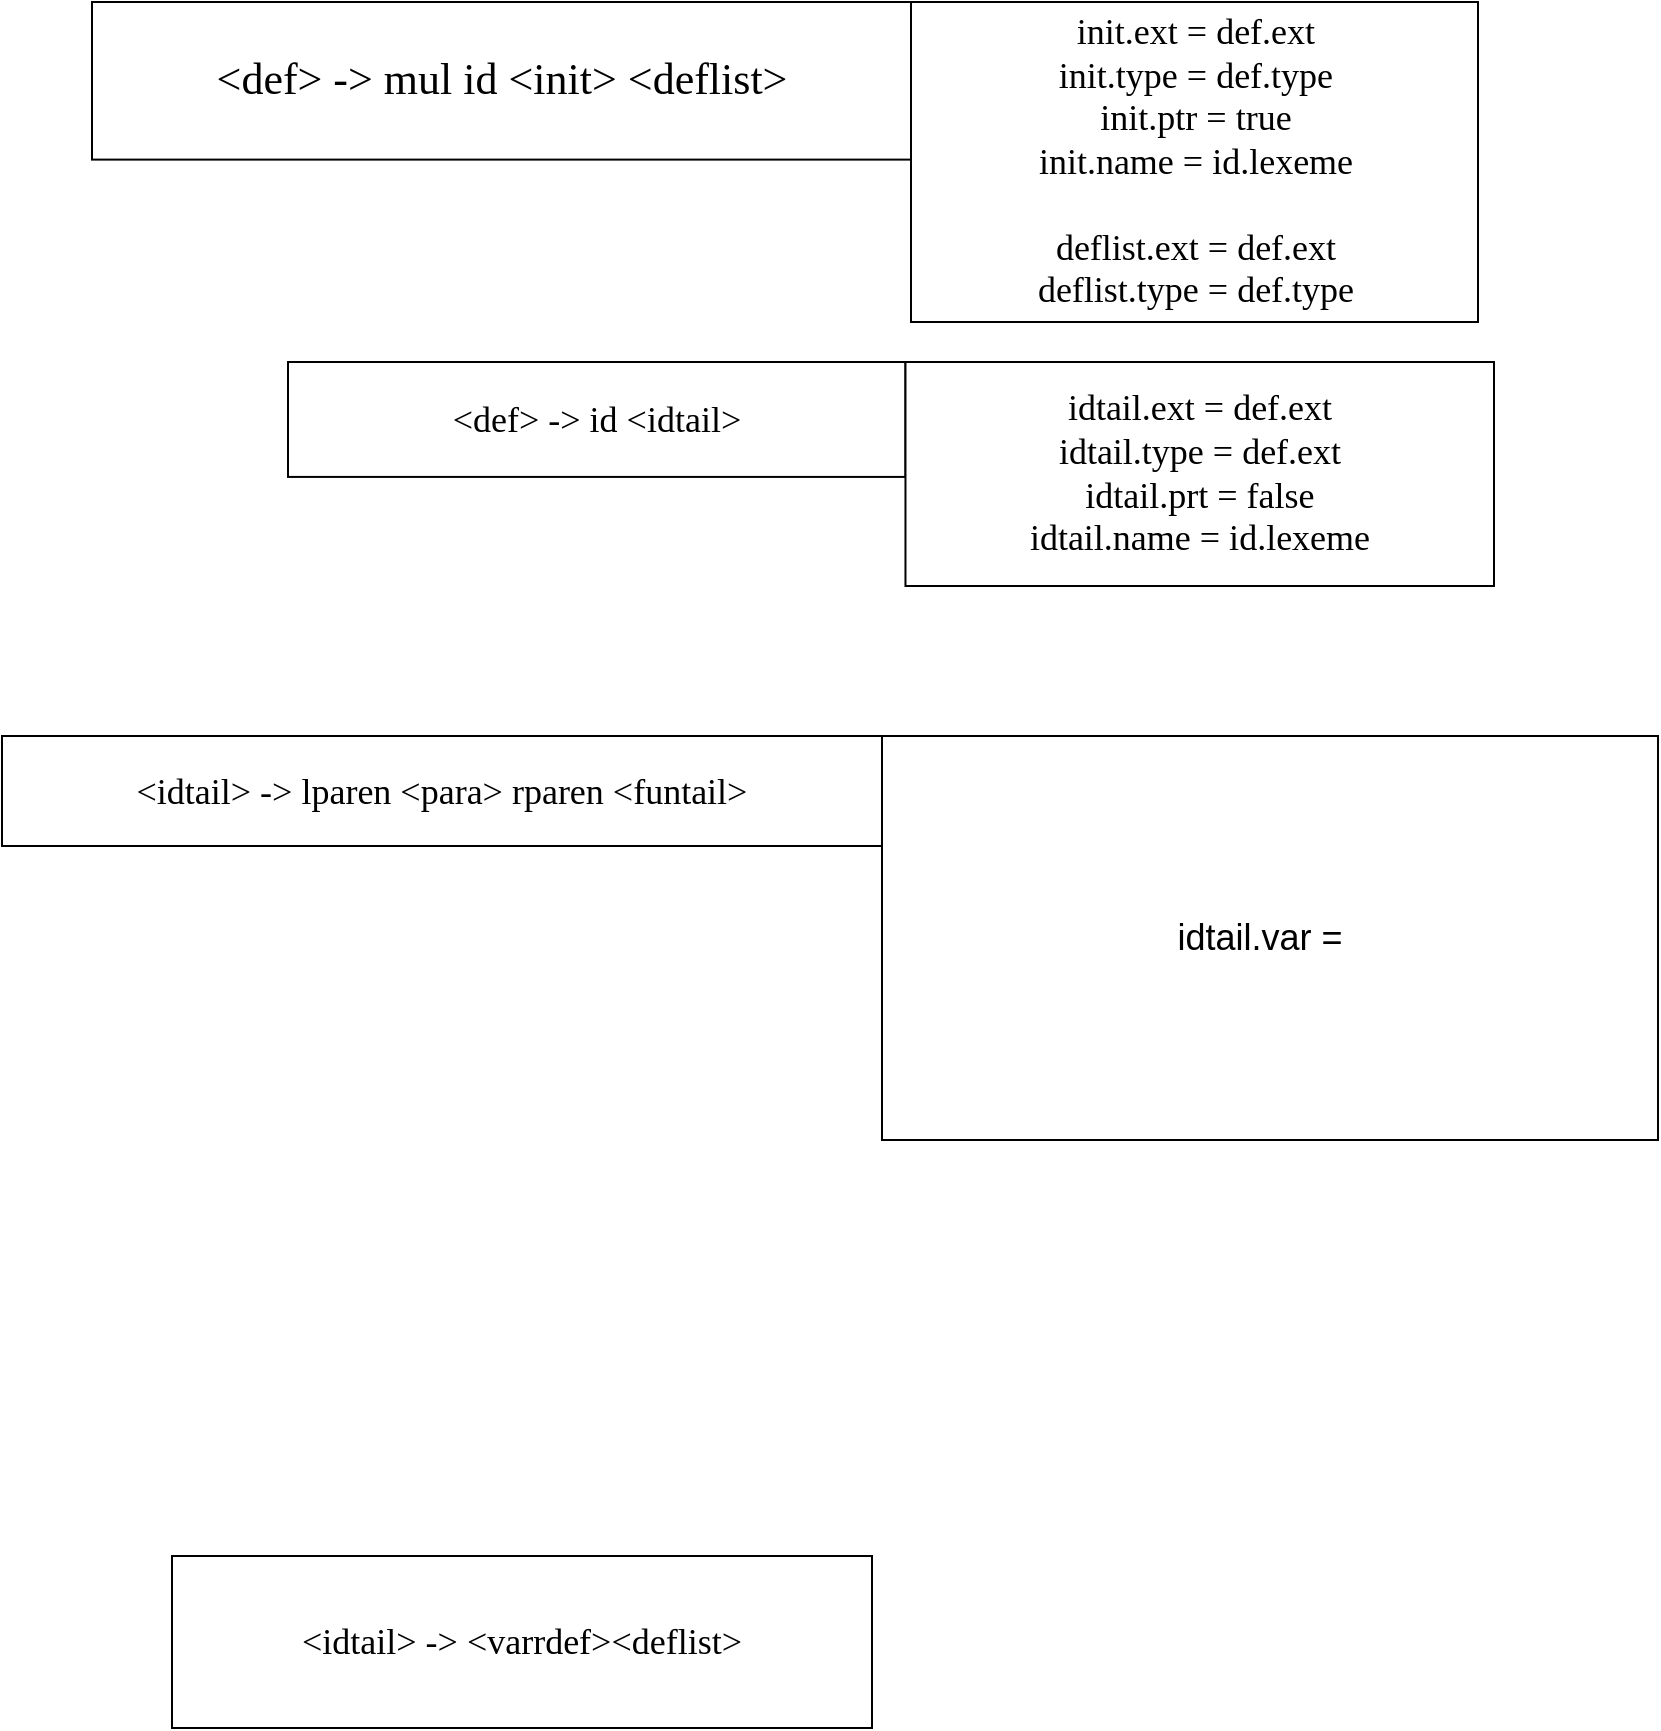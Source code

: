 <mxfile version="21.2.3" type="github">
  <diagram name="第 1 页" id="UTtMAyzdfrZXywfXTGYi">
    <mxGraphModel dx="2111" dy="1957" grid="0" gridSize="10" guides="1" tooltips="1" connect="1" arrows="1" fold="1" page="0" pageScale="1" pageWidth="827" pageHeight="1169" math="0" shadow="0">
      <root>
        <mxCell id="0" />
        <mxCell id="1" parent="0" />
        <mxCell id="V6ItBfilPfB1JYr5ee3n-7" value="&lt;meta charset=&quot;utf-8&quot;&gt;&lt;span style=&quot;color: rgb(0, 0, 0); font-family: Verdana; font-size: 18px; font-style: normal; font-variant-ligatures: normal; font-variant-caps: normal; font-weight: 400; letter-spacing: normal; orphans: 2; text-align: center; text-indent: 0px; text-transform: none; widows: 2; word-spacing: 0px; -webkit-text-stroke-width: 0px; background-color: rgb(255, 255, 255); text-decoration-thickness: initial; text-decoration-style: initial; text-decoration-color: initial; float: none; display: inline !important;&quot;&gt;&amp;lt;idtail&amp;gt; -&amp;gt;&lt;/span&gt;&lt;span style=&quot;border-color: var(--border-color); color: rgb(0, 0, 0); font-family: Verdana; font-size: 18px; font-style: normal; font-variant-ligatures: normal; font-variant-caps: normal; font-weight: 400; letter-spacing: normal; orphans: 2; text-align: center; text-indent: 0px; text-transform: none; widows: 2; word-spacing: 0px; -webkit-text-stroke-width: 0px; background-color: rgb(255, 255, 255); text-decoration-thickness: initial; text-decoration-style: initial; text-decoration-color: initial;&quot;&gt;&lt;span&gt;&amp;nbsp;&lt;/span&gt;&lt;/span&gt;&lt;span style=&quot;color: rgb(0, 0, 0); font-family: Verdana; font-size: 18px; font-style: normal; font-variant-ligatures: normal; font-variant-caps: normal; font-weight: 400; letter-spacing: normal; orphans: 2; text-align: center; text-indent: 0px; text-transform: none; widows: 2; word-spacing: 0px; -webkit-text-stroke-width: 0px; background-color: rgb(255, 255, 255); text-decoration-thickness: initial; text-decoration-style: initial; text-decoration-color: initial; float: none; display: inline !important;&quot;&gt;&amp;lt;varrdef&amp;gt;&amp;lt;deflist&amp;gt;&lt;/span&gt;" style="rounded=0;whiteSpace=wrap;html=1;" vertex="1" parent="1">
          <mxGeometry x="-210" y="-95" width="350" height="86" as="geometry" />
        </mxCell>
        <mxCell id="V6ItBfilPfB1JYr5ee3n-10" value="&lt;meta charset=&quot;utf-8&quot;&gt;&lt;span style=&quot;color: rgb(0, 0, 0); font-family: Verdana; font-size: 18px; font-style: normal; font-variant-ligatures: normal; font-variant-caps: normal; font-weight: 400; letter-spacing: normal; orphans: 2; text-align: center; text-indent: 0px; text-transform: none; widows: 2; word-spacing: 0px; -webkit-text-stroke-width: 0px; background-color: rgb(255, 255, 255); text-decoration-thickness: initial; text-decoration-style: initial; text-decoration-color: initial; float: none; display: inline !important;&quot;&gt;&amp;lt;idtail&amp;gt; -&amp;gt; lparen &amp;lt;para&amp;gt; rparen &amp;lt;funtail&amp;gt;&lt;/span&gt;" style="rounded=0;whiteSpace=wrap;html=1;" vertex="1" parent="1">
          <mxGeometry x="-295" y="-505" width="440" height="55" as="geometry" />
        </mxCell>
        <mxCell id="V6ItBfilPfB1JYr5ee3n-11" value="" style="group" vertex="1" connectable="0" parent="1">
          <mxGeometry x="-250" y="-872" width="693" height="160" as="geometry" />
        </mxCell>
        <mxCell id="V6ItBfilPfB1JYr5ee3n-8" value="&lt;font face=&quot;Verdana&quot; style=&quot;font-size: 22px;&quot;&gt;&amp;lt;def&amp;gt; -&amp;gt;&lt;span style=&quot;border-color: var(--border-color);&quot;&gt;&amp;nbsp;&lt;/span&gt;mul id &amp;lt;init&amp;gt; &amp;lt;deflist&amp;gt;&lt;br style=&quot;border-color: var(--border-color);&quot;&gt;&lt;/font&gt;" style="rounded=0;whiteSpace=wrap;html=1;" vertex="1" parent="V6ItBfilPfB1JYr5ee3n-11">
          <mxGeometry width="409.5" height="78.806" as="geometry" />
        </mxCell>
        <mxCell id="V6ItBfilPfB1JYr5ee3n-5" value="init.ext = def.ext&lt;br&gt;init.type = def.type&lt;br&gt;init.ptr = true&lt;br&gt;init.name = id.lexeme&lt;br&gt;&lt;br&gt;deflist.ext = def.ext&lt;br&gt;deflist.type = def.type" style="rounded=0;whiteSpace=wrap;html=1;fontSize=18;fontFamily=Verdana;" vertex="1" parent="V6ItBfilPfB1JYr5ee3n-11">
          <mxGeometry x="409.5" width="283.5" height="160" as="geometry" />
        </mxCell>
        <mxCell id="V6ItBfilPfB1JYr5ee3n-14" value="" style="group" vertex="1" connectable="0" parent="1">
          <mxGeometry x="-152" y="-692" width="603" height="112" as="geometry" />
        </mxCell>
        <mxCell id="V6ItBfilPfB1JYr5ee3n-6" value="&lt;meta charset=&quot;utf-8&quot;&gt;&lt;span style=&quot;color: rgb(0, 0, 0); font-family: Verdana; font-size: 18px; font-style: normal; font-variant-ligatures: normal; font-variant-caps: normal; font-weight: 400; letter-spacing: normal; orphans: 2; text-align: center; text-indent: 0px; text-transform: none; widows: 2; word-spacing: 0px; -webkit-text-stroke-width: 0px; background-color: rgb(255, 255, 255); text-decoration-thickness: initial; text-decoration-style: initial; text-decoration-color: initial; float: none; display: inline !important;&quot;&gt;&amp;lt;def&amp;gt; -&amp;gt; id &amp;lt;idtail&amp;gt;&lt;/span&gt;" style="rounded=0;whiteSpace=wrap;html=1;" vertex="1" parent="V6ItBfilPfB1JYr5ee3n-14">
          <mxGeometry width="308.736" height="57.461" as="geometry" />
        </mxCell>
        <mxCell id="V6ItBfilPfB1JYr5ee3n-13" value="&lt;font face=&quot;Verdana&quot;&gt;&lt;span style=&quot;font-size: 18px;&quot;&gt;idtail.ext = def.ext&lt;br&gt;idtail.type = def.ext&lt;br&gt;idtail.prt = false&lt;br&gt;idtail.name = id.lexeme&lt;br&gt;&lt;/span&gt;&lt;/font&gt;" style="rounded=0;whiteSpace=wrap;html=1;" vertex="1" parent="V6ItBfilPfB1JYr5ee3n-14">
          <mxGeometry x="308.736" width="294.264" height="112" as="geometry" />
        </mxCell>
        <mxCell id="V6ItBfilPfB1JYr5ee3n-15" value="idtail.var =&amp;nbsp;&amp;nbsp;" style="rounded=0;whiteSpace=wrap;html=1;fontSize=18;" vertex="1" parent="1">
          <mxGeometry x="145" y="-505" width="388" height="202" as="geometry" />
        </mxCell>
      </root>
    </mxGraphModel>
  </diagram>
</mxfile>
